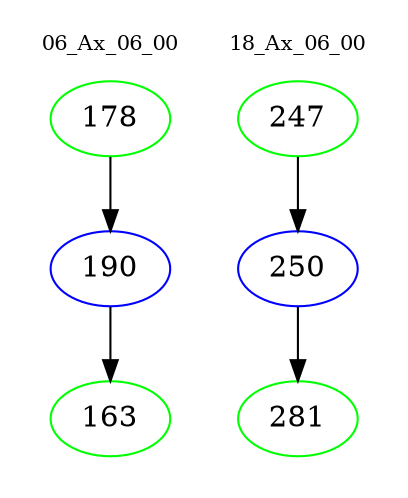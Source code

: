 digraph{
subgraph cluster_0 {
color = white
label = "06_Ax_06_00";
fontsize=10;
T0_178 [label="178", color="green"]
T0_178 -> T0_190 [color="black"]
T0_190 [label="190", color="blue"]
T0_190 -> T0_163 [color="black"]
T0_163 [label="163", color="green"]
}
subgraph cluster_1 {
color = white
label = "18_Ax_06_00";
fontsize=10;
T1_247 [label="247", color="green"]
T1_247 -> T1_250 [color="black"]
T1_250 [label="250", color="blue"]
T1_250 -> T1_281 [color="black"]
T1_281 [label="281", color="green"]
}
}
